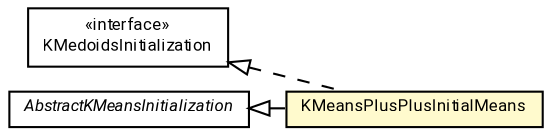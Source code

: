 #!/usr/local/bin/dot
#
# Class diagram 
# Generated by UMLGraph version R5_7_2-60-g0e99a6 (http://www.spinellis.gr/umlgraph/)
#

digraph G {
	graph [fontnames="svg"]
	edge [fontname="Roboto",fontsize=7,labelfontname="Roboto",labelfontsize=7,color="black"];
	node [fontname="Roboto",fontcolor="black",fontsize=8,shape=plaintext,margin=0,width=0,height=0];
	nodesep=0.15;
	ranksep=0.25;
	rankdir=LR;
	// de.lmu.ifi.dbs.elki.algorithm.clustering.kmeans.initialization.KMeansPlusPlusInitialMeans<O>
	c5726451 [label=<<table title="de.lmu.ifi.dbs.elki.algorithm.clustering.kmeans.initialization.KMeansPlusPlusInitialMeans" border="0" cellborder="1" cellspacing="0" cellpadding="2" bgcolor="lemonChiffon" href="KMeansPlusPlusInitialMeans.html" target="_parent">
		<tr><td><table border="0" cellspacing="0" cellpadding="1">
		<tr><td align="center" balign="center"> <font face="Roboto">KMeansPlusPlusInitialMeans</font> </td></tr>
		</table></td></tr>
		</table>>, URL="KMeansPlusPlusInitialMeans.html"];
	// de.lmu.ifi.dbs.elki.algorithm.clustering.kmeans.initialization.KMedoidsInitialization<V>
	c5726453 [label=<<table title="de.lmu.ifi.dbs.elki.algorithm.clustering.kmeans.initialization.KMedoidsInitialization" border="0" cellborder="1" cellspacing="0" cellpadding="2" href="KMedoidsInitialization.html" target="_parent">
		<tr><td><table border="0" cellspacing="0" cellpadding="1">
		<tr><td align="center" balign="center"> &#171;interface&#187; </td></tr>
		<tr><td align="center" balign="center"> <font face="Roboto">KMedoidsInitialization</font> </td></tr>
		</table></td></tr>
		</table>>, URL="KMedoidsInitialization.html"];
	// de.lmu.ifi.dbs.elki.algorithm.clustering.kmeans.initialization.AbstractKMeansInitialization
	c5726460 [label=<<table title="de.lmu.ifi.dbs.elki.algorithm.clustering.kmeans.initialization.AbstractKMeansInitialization" border="0" cellborder="1" cellspacing="0" cellpadding="2" href="AbstractKMeansInitialization.html" target="_parent">
		<tr><td><table border="0" cellspacing="0" cellpadding="1">
		<tr><td align="center" balign="center"> <font face="Roboto"><i>AbstractKMeansInitialization</i></font> </td></tr>
		</table></td></tr>
		</table>>, URL="AbstractKMeansInitialization.html"];
	// de.lmu.ifi.dbs.elki.algorithm.clustering.kmeans.initialization.KMeansPlusPlusInitialMeans<O> extends de.lmu.ifi.dbs.elki.algorithm.clustering.kmeans.initialization.AbstractKMeansInitialization
	c5726460 -> c5726451 [arrowtail=empty,dir=back,weight=10];
	// de.lmu.ifi.dbs.elki.algorithm.clustering.kmeans.initialization.KMeansPlusPlusInitialMeans<O> implements de.lmu.ifi.dbs.elki.algorithm.clustering.kmeans.initialization.KMedoidsInitialization<V>
	c5726453 -> c5726451 [arrowtail=empty,style=dashed,dir=back,weight=9];
}

